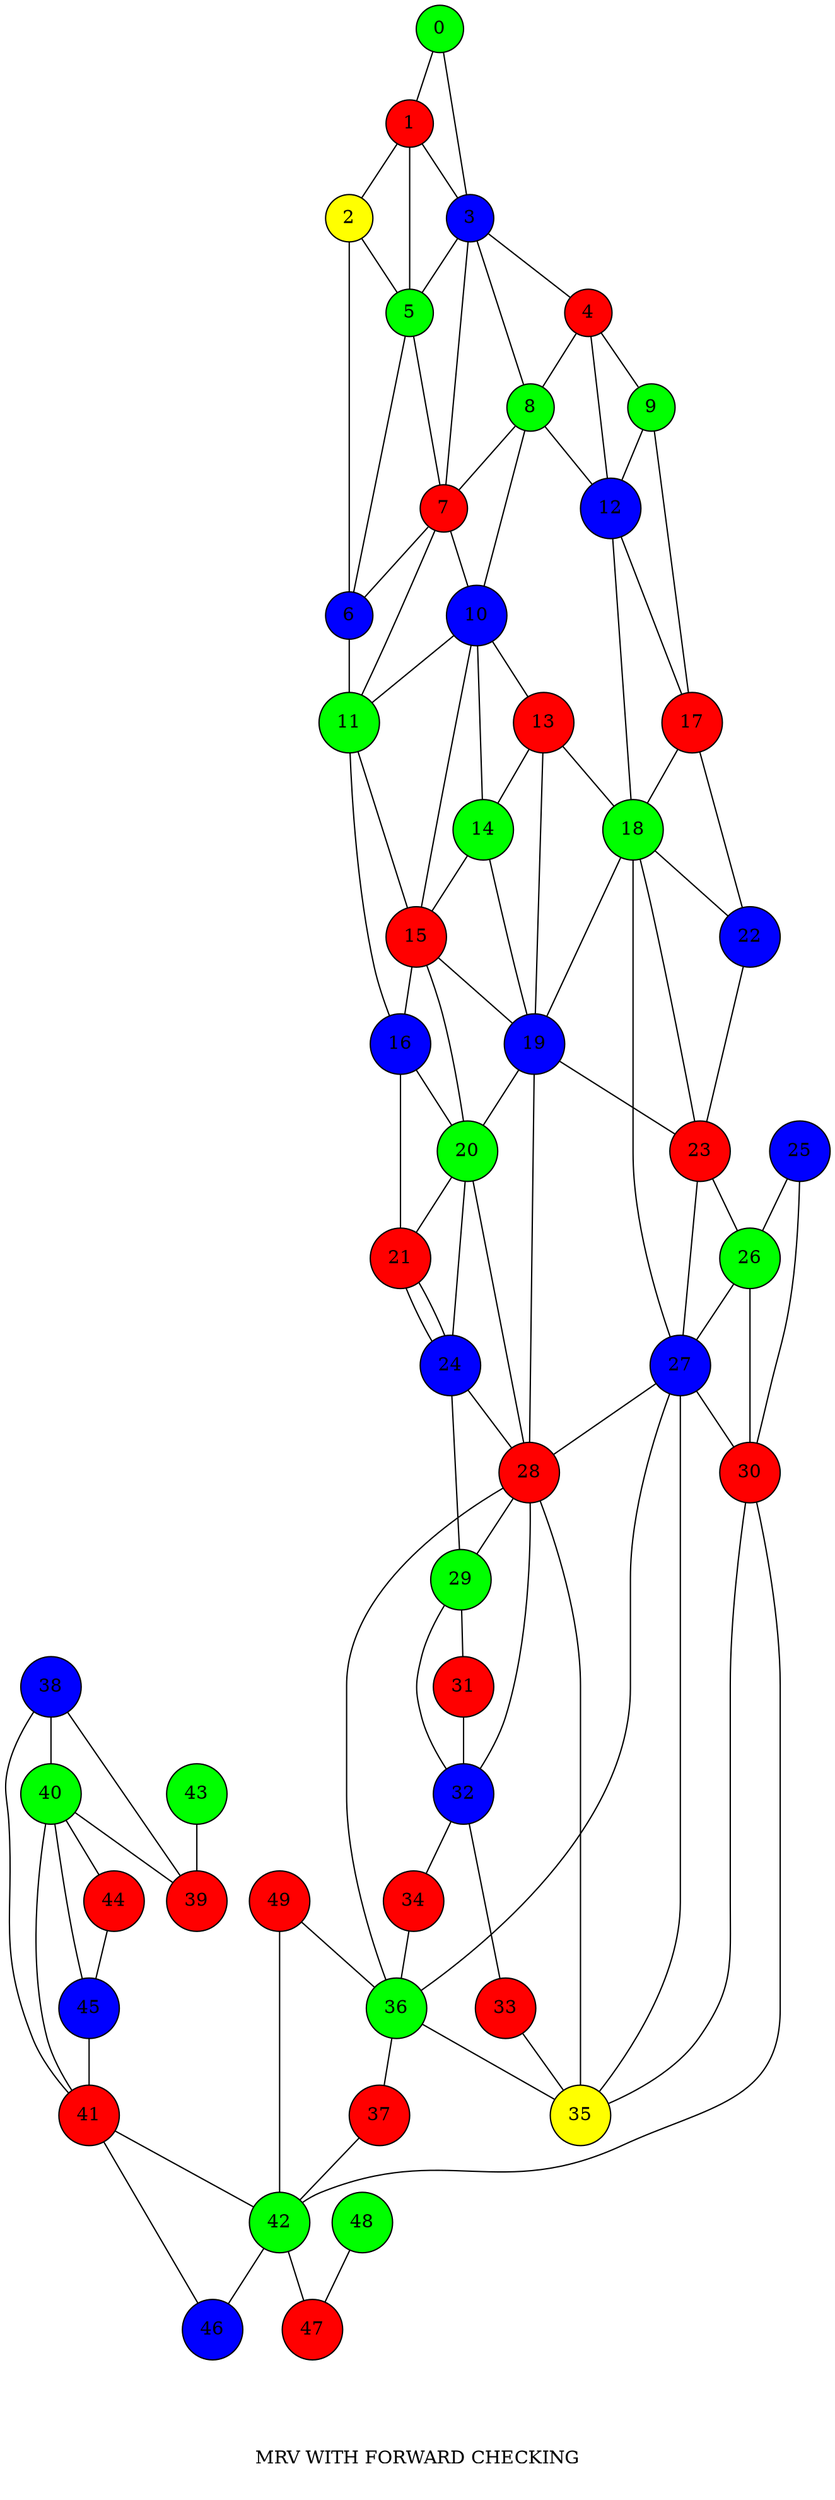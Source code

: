 graph G {
label = "\n\n\n\n MRV WITH FORWARD CHECKING \n\n"
"0" -- "1"
"0" -- "3"
"1" -- "2"
"1" -- "3"
"1" -- "5"
"2" -- "5"
"2" -- "6"
"3" -- "5"
"3" -- "4"
"3" -- "8"
"3" -- "7"
"5" -- "7"
"5" -- "6"
"4" -- "9"
"4" -- "12"
"4" -- "8"
"8" -- "12"
"8" -- "10"
"8" -- "7"
"7" -- "6"
"7" -- "10"
"7" -- "11"
"6" -- "11"
"10" -- "11"
"11" -- "15"
"11" -- "16"
"10" -- "13"
"10" -- "14"
"10" -- "15"
"9" -- "17"
"9" -- "12"
"12" -- "17"
"12" -- "18"
"13" -- "18"
"13" -- "14"
"13" -- "19"
"14" -- "19"
"14" -- "15"
"15" -- "16"
"15" -- "20"
"15" -- "19"
"16" -- "20"
"16" -- "21"
"17" -- "22"
"17" -- "18"
"18" -- "22"
"18" -- "19"
"18" -- "23"
"19" -- "23"
"19" -- "20"
"18" -- "27"
"19" -- "28"
"20" -- "28"
"20" -- "24"
"20" -- "21"
"21" -- "24"
"21" -- "24"
"22" -- "23"
"23" -- "26"
"23" -- "27"
"24" -- "29"
"24" -- "28"
"25" -- "30"
"25" -- "26"
"26" -- "30"
"26" -- "27"
"27" -- "30"
"27" -- "35"
"27" -- "36"
"27" -- "28"
"28" -- "29"
"28" -- "32"
"28" -- "36"
"28" -- "35"
"29" -- "32"
"29" -- "31"
"30" -- "42"
"30" -- "35"
"43" -- "39"
"38" -- "39"
"40" -- "39"
"38" -- "41"
"38" -- "40"
"40" -- "44"
"40" -- "45"
"40" -- "41"
"45" -- "41"
"44" -- "45"
"41" -- "46"
"41" -- "42"
"42" -- "46"
"31" -- "32"
"32" -- "33"
"32" -- "34"
"33" -- "35"
"34" -- "36"
"36" -- "35"
"36" -- "37"
"37" -- "42"
"49" -- "36"
"49" -- "42"
"42" -- "47"
"48" -- "47"
"49"  [shape=circle, style=filled, fillcolor=red]
"36"  [shape=circle, style=filled, fillcolor=green]
"28"  [shape=circle, style=filled, fillcolor=red]
"27"  [shape=circle, style=filled, fillcolor=blue]
"35"  [shape=circle, style=filled, fillcolor=yellow]
"30"  [shape=circle, style=filled, fillcolor=red]
"26"  [shape=circle, style=filled, fillcolor=green]
"23"  [shape=circle, style=filled, fillcolor=red]
"18"  [shape=circle, style=filled, fillcolor=green]
"19"  [shape=circle, style=filled, fillcolor=blue]
"20"  [shape=circle, style=filled, fillcolor=green]
"15"  [shape=circle, style=filled, fillcolor=red]
"13"  [shape=circle, style=filled, fillcolor=red]
"14"  [shape=circle, style=filled, fillcolor=green]
"10"  [shape=circle, style=filled, fillcolor=blue]
"11"  [shape=circle, style=filled, fillcolor=green]
"7"  [shape=circle, style=filled, fillcolor=red]
"8"  [shape=circle, style=filled, fillcolor=green]
"3"  [shape=circle, style=filled, fillcolor=blue]
"5"  [shape=circle, style=filled, fillcolor=green]
"1"  [shape=circle, style=filled, fillcolor=red]
"4"  [shape=circle, style=filled, fillcolor=red]
"12"  [shape=circle, style=filled, fillcolor=blue]
"6"  [shape=circle, style=filled, fillcolor=blue]
"2"  [shape=circle, style=filled, fillcolor=yellow]
"16"  [shape=circle, style=filled, fillcolor=blue]
"17"  [shape=circle, style=filled, fillcolor=red]
"24"  [shape=circle, style=filled, fillcolor=blue]
"29"  [shape=circle, style=filled, fillcolor=green]
"32"  [shape=circle, style=filled, fillcolor=blue]
"9"  [shape=circle, style=filled, fillcolor=green]
"21"  [shape=circle, style=filled, fillcolor=red]
"22"  [shape=circle, style=filled, fillcolor=blue]
"0"  [shape=circle, style=filled, fillcolor=green]
"25"  [shape=circle, style=filled, fillcolor=blue]
"31"  [shape=circle, style=filled, fillcolor=red]
"33"  [shape=circle, style=filled, fillcolor=red]
"34"  [shape=circle, style=filled, fillcolor=red]
"42"  [shape=circle, style=filled, fillcolor=green]
"41"  [shape=circle, style=filled, fillcolor=red]
"46"  [shape=circle, style=filled, fillcolor=blue]
"40"  [shape=circle, style=filled, fillcolor=green]
"38"  [shape=circle, style=filled, fillcolor=blue]
"39"  [shape=circle, style=filled, fillcolor=red]
"45"  [shape=circle, style=filled, fillcolor=blue]
"44"  [shape=circle, style=filled, fillcolor=red]
"37"  [shape=circle, style=filled, fillcolor=red]
"47"  [shape=circle, style=filled, fillcolor=red]
"43"  [shape=circle, style=filled, fillcolor=green]
"48"  [shape=circle, style=filled, fillcolor=green]
   }
